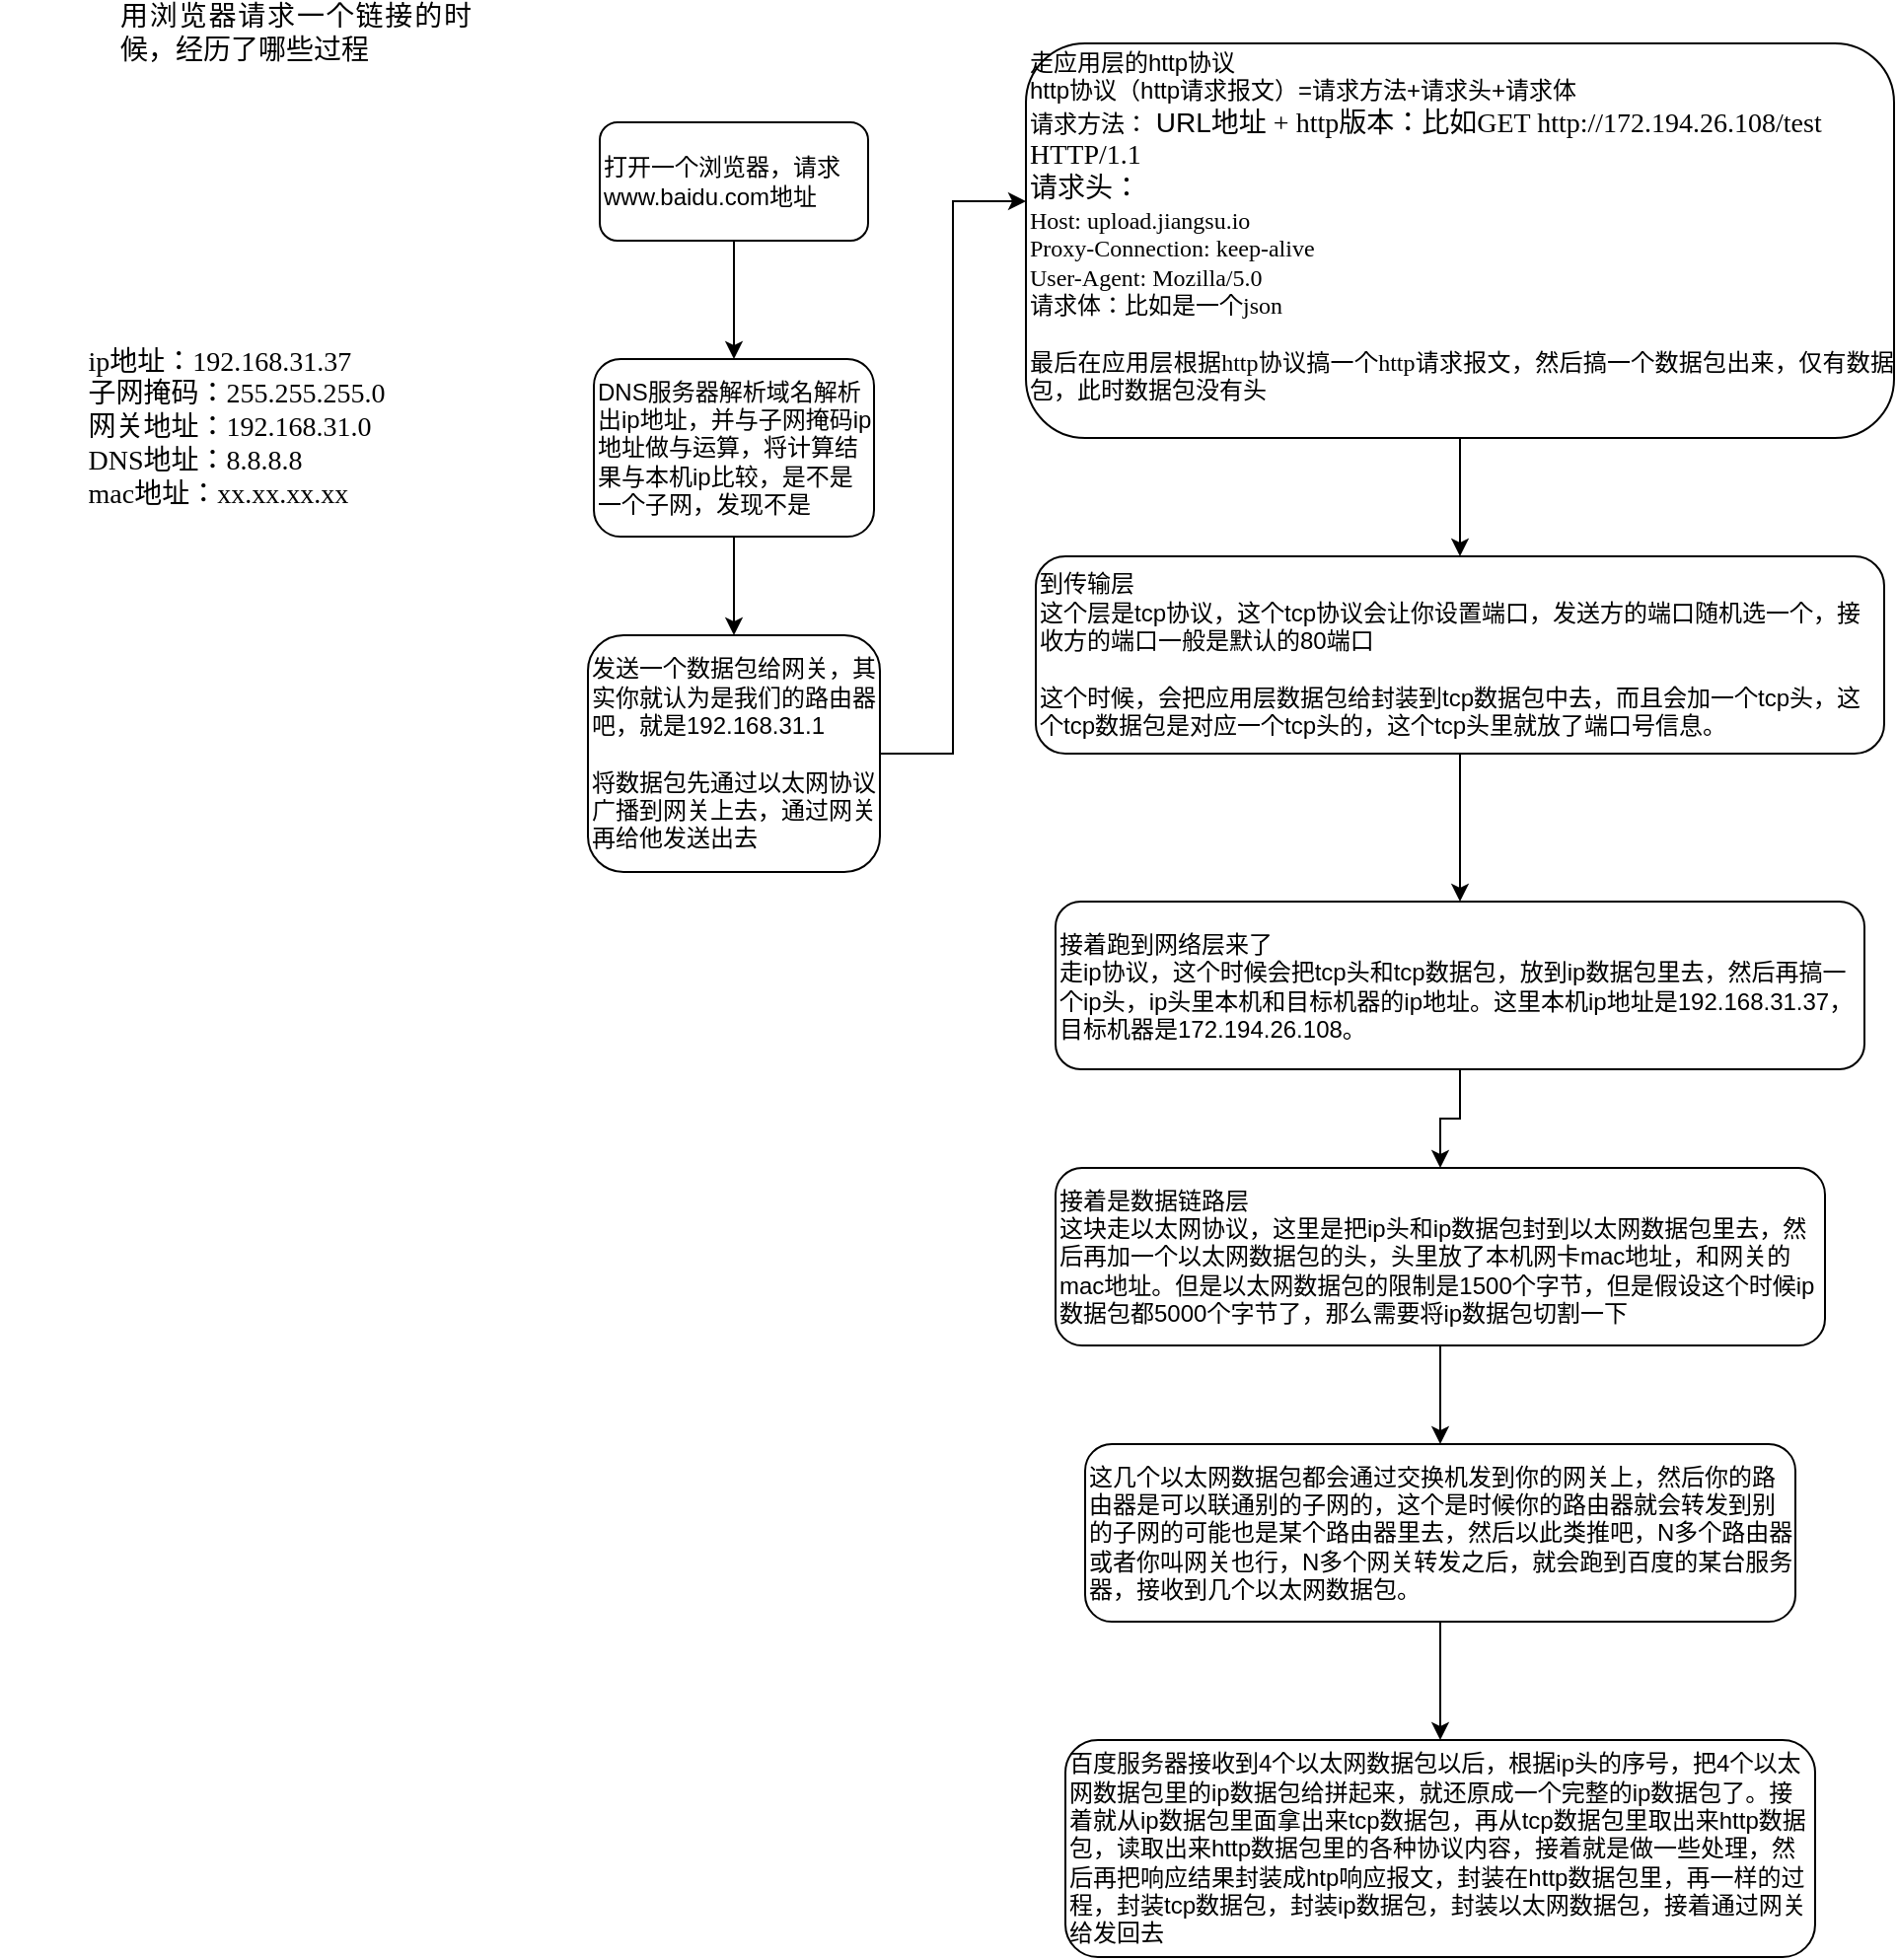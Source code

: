 <mxfile version="14.4.3" type="github">
  <diagram id="rSSRLArOoslDTdb2hbNu" name="第 1 页">
    <mxGraphModel dx="866" dy="586" grid="1" gridSize="10" guides="1" tooltips="1" connect="1" arrows="1" fold="1" page="1" pageScale="1" pageWidth="827" pageHeight="1169" math="0" shadow="0">
      <root>
        <mxCell id="0" />
        <mxCell id="1" parent="0" />
        <mxCell id="OYBuaDauncbpDj6LAISx-21" value="" style="group" vertex="1" connectable="0" parent="1">
          <mxGeometry x="50" y="70" width="960" height="980" as="geometry" />
        </mxCell>
        <mxCell id="OYBuaDauncbpDj6LAISx-2" value="&lt;p class=&quot;MsoNormal&quot; style=&quot;margin: 0pt 0pt 0.0pt ; text-align: justify ; font-family: &amp;#34;calibri&amp;#34; ; font-size: 10.5pt&quot;&gt;&lt;span style=&quot;font-size: 10.5pt&quot;&gt;ip&lt;font face=&quot;宋体&quot;&gt;地址：&lt;/font&gt;&lt;font face=&quot;Calibri&quot;&gt;192.168.31.37&lt;/font&gt;&lt;/span&gt;&lt;span style=&quot;font-size: 10.5pt&quot;&gt;&lt;/span&gt;&lt;/p&gt;&lt;p class=&quot;MsoNormal&quot; style=&quot;margin: 0pt 0pt 0.0pt ; text-align: justify ; font-family: &amp;#34;calibri&amp;#34; ; font-size: 10.5pt&quot;&gt;&lt;span style=&quot;font-size: 10.5pt&quot;&gt;&lt;font face=&quot;宋体&quot;&gt;子网掩码：&lt;/font&gt;255.255.255.0&lt;/span&gt;&lt;span style=&quot;font-size: 10.5pt&quot;&gt;&lt;/span&gt;&lt;/p&gt;&lt;p class=&quot;MsoNormal&quot; style=&quot;margin: 0pt 0pt 0.0pt ; text-align: justify ; font-family: &amp;#34;calibri&amp;#34; ; font-size: 10.5pt&quot;&gt;&lt;span style=&quot;font-size: 10.5pt&quot;&gt;&lt;font face=&quot;宋体&quot;&gt;网关地址：&lt;/font&gt;192.168.31.0&lt;/span&gt;&lt;span style=&quot;font-size: 10.5pt&quot;&gt;&lt;/span&gt;&lt;/p&gt;&lt;p class=&quot;MsoNormal&quot; style=&quot;margin: 0pt 0pt 0.0pt ; text-align: justify ; font-family: &amp;#34;calibri&amp;#34; ; font-size: 10.5pt&quot;&gt;&lt;span style=&quot;font-size: 10.5pt&quot;&gt;DNS&lt;font face=&quot;宋体&quot;&gt;地址：&lt;/font&gt;&lt;font face=&quot;Calibri&quot;&gt;8.8.8.8&lt;/font&gt;&lt;/span&gt;&lt;/p&gt;&lt;p class=&quot;MsoNormal&quot; style=&quot;margin: 0pt 0pt 0.0pt ; text-align: justify ; font-family: &amp;#34;calibri&amp;#34; ; font-size: 10.5pt&quot;&gt;&lt;span style=&quot;font-size: 10.5pt&quot;&gt;&lt;font face=&quot;Calibri&quot;&gt;mac地址：xx.xx.xx.xx&lt;/font&gt;&lt;/span&gt;&lt;/p&gt;" style="text;html=1;strokeColor=none;fillColor=none;align=center;verticalAlign=middle;whiteSpace=wrap;rounded=0;" vertex="1" parent="OYBuaDauncbpDj6LAISx-21">
          <mxGeometry y="150" width="240" height="110" as="geometry" />
        </mxCell>
        <mxCell id="OYBuaDauncbpDj6LAISx-8" value="走应用层的http协议&lt;br&gt;http协议（http请求报文）=请求方法+请求头+请求体&lt;br&gt;请求方法：&lt;span style=&quot;font-size: 10.5pt ; text-align: justify&quot;&gt;&amp;nbsp;URL&lt;/span&gt;&lt;font face=&quot;宋体&quot; style=&quot;font-size: 10.5pt ; text-align: justify&quot;&gt;地址 &lt;/font&gt;&lt;font face=&quot;Calibri&quot; style=&quot;font-size: 10.5pt ; text-align: justify&quot;&gt;+ http&lt;/font&gt;&lt;font face=&quot;宋体&quot; style=&quot;font-size: 10.5pt ; text-align: justify&quot;&gt;版本：比如&lt;/font&gt;&lt;font face=&quot;Calibri&quot; style=&quot;text-align: justify&quot;&gt;&lt;span style=&quot;font-size: 10.5pt&quot;&gt;GET http://172.194.26.108/test HTTP/1.1&lt;/span&gt;&lt;br&gt;&lt;span style=&quot;font-size: 14px&quot;&gt;请求头：&lt;br&gt;&lt;/span&gt;&lt;div&gt;Host: upload.jiangsu.io&lt;/div&gt;&lt;div&gt;Proxy-Connection: keep-alive&lt;/div&gt;&lt;div&gt;User-Agent: Mozilla/5.0&lt;/div&gt;&lt;div&gt;请求体：比如是一个json&lt;/div&gt;&lt;div&gt;&lt;br&gt;&lt;/div&gt;&lt;div&gt;最后在应用层根据http协议搞一个http请求报文，然后搞一个数据包出来，仅有数据包，此时数据包没有头&lt;/div&gt;&lt;div&gt;&lt;br&gt;&lt;/div&gt;&lt;/font&gt;" style="rounded=1;whiteSpace=wrap;html=1;align=left;" vertex="1" parent="OYBuaDauncbpDj6LAISx-21">
          <mxGeometry x="520" y="10" width="440" height="200" as="geometry" />
        </mxCell>
        <mxCell id="OYBuaDauncbpDj6LAISx-9" value="到传输层&lt;br&gt;这个层是tcp协议，这个tcp协议会让你设置端口，发送方的端口随机选一个，接收方的端口一般是默认的80端口&lt;br&gt;&lt;br&gt;这个时候，会把应用层数据包给封装到tcp数据包中去，而且会加一个tcp头，这个tcp数据包是对应一个tcp头的，这个tcp头里就放了端口号信息。" style="rounded=1;whiteSpace=wrap;html=1;align=left;" vertex="1" parent="OYBuaDauncbpDj6LAISx-21">
          <mxGeometry x="525" y="270" width="430" height="100" as="geometry" />
        </mxCell>
        <mxCell id="OYBuaDauncbpDj6LAISx-11" value="接着跑到网络层来了&lt;br&gt;走ip协议，这个时候会把tcp头和tcp数据包，放到ip数据包里去，然后再搞一个ip头，ip头里本机和目标机器的ip地址。这里本机ip地址是192.168.31.37，目标机器是172.194.26.108。" style="rounded=1;whiteSpace=wrap;html=1;align=left;" vertex="1" parent="OYBuaDauncbpDj6LAISx-21">
          <mxGeometry x="535" y="445" width="410" height="85" as="geometry" />
        </mxCell>
        <mxCell id="OYBuaDauncbpDj6LAISx-13" value="接着是数据链路层&lt;br&gt;这块走以太网协议，这里是把ip头和ip数据包封到以太网数据包里去，然后再加一个以太网数据包的头，头里放了本机网卡mac地址，和网关的mac地址。但是以太网数据包的限制是1500个字节，但是假设这个时候ip数据包都5000个字节了，那么需要将ip数据包切割一下" style="rounded=1;whiteSpace=wrap;html=1;align=left;" vertex="1" parent="OYBuaDauncbpDj6LAISx-21">
          <mxGeometry x="535" y="580" width="390" height="90" as="geometry" />
        </mxCell>
        <mxCell id="OYBuaDauncbpDj6LAISx-15" value="这几个以太网数据包都会通过交换机发到你的网关上，然后你的路由器是可以联通别的子网的，这个是时候你的路由器就会转发到别的子网的可能也是某个路由器里去，然后以此类推吧，N多个路由器或者你叫网关也行，N多个网关转发之后，就会跑到百度的某台服务器，接收到几个以太网数据包。" style="rounded=1;whiteSpace=wrap;html=1;align=left;" vertex="1" parent="OYBuaDauncbpDj6LAISx-21">
          <mxGeometry x="550" y="720" width="360" height="90" as="geometry" />
        </mxCell>
        <mxCell id="OYBuaDauncbpDj6LAISx-17" value="百度服务器接收到4个以太网数据包以后，根据ip头的序号，把4个以太网数据包里的ip数据包给拼起来，就还原成一个完整的ip数据包了。接着就从ip数据包里面拿出来tcp数据包，再从tcp数据包里取出来http数据包，读取出来http数据包里的各种协议内容，接着就是做一些处理，然后再把响应结果封装成htp响应报文，封装在http数据包里，再一样的过程，封装tcp数据包，封装ip数据包，封装以太网数据包，接着通过网关给发回去" style="rounded=1;whiteSpace=wrap;html=1;align=left;" vertex="1" parent="OYBuaDauncbpDj6LAISx-21">
          <mxGeometry x="540" y="870" width="380" height="110" as="geometry" />
        </mxCell>
        <mxCell id="OYBuaDauncbpDj6LAISx-20" value="" style="group" vertex="1" connectable="0" parent="OYBuaDauncbpDj6LAISx-21">
          <mxGeometry x="60" width="386" height="430" as="geometry" />
        </mxCell>
        <mxCell id="OYBuaDauncbpDj6LAISx-1" value="&lt;p class=&quot;MsoNormal&quot; style=&quot;margin: 0pt 0pt 0.0pt ; text-align: justify ; font-family: &amp;#34;calibri&amp;#34; ; font-size: 10.5pt&quot;&gt;&lt;span style=&quot;font-size: 10.5pt&quot;&gt;&lt;font face=&quot;宋体&quot;&gt;用浏览器请求一个链接的时候，经历了哪些过程&lt;/font&gt;&lt;/span&gt;&lt;/p&gt;" style="text;html=1;strokeColor=none;fillColor=none;align=center;verticalAlign=middle;whiteSpace=wrap;rounded=0;" vertex="1" parent="OYBuaDauncbpDj6LAISx-20">
          <mxGeometry width="180" height="10" as="geometry" />
        </mxCell>
        <mxCell id="OYBuaDauncbpDj6LAISx-3" value="打开一个浏览器，请求www.baidu.com地址" style="rounded=1;whiteSpace=wrap;html=1;align=left;" vertex="1" parent="OYBuaDauncbpDj6LAISx-20">
          <mxGeometry x="244" y="50" width="136" height="60" as="geometry" />
        </mxCell>
        <mxCell id="OYBuaDauncbpDj6LAISx-4" value="DNS服务器解析域名解析出ip地址，并与子网掩码ip地址做与运算，将计算结果与本机ip比较，是不是一个子网，发现不是&lt;br&gt;" style="rounded=1;whiteSpace=wrap;html=1;align=left;" vertex="1" parent="OYBuaDauncbpDj6LAISx-20">
          <mxGeometry x="241" y="170" width="142" height="90" as="geometry" />
        </mxCell>
        <mxCell id="OYBuaDauncbpDj6LAISx-5" value="" style="edgeStyle=orthogonalEdgeStyle;rounded=0;orthogonalLoop=1;jettySize=auto;html=1;" edge="1" parent="OYBuaDauncbpDj6LAISx-20" source="OYBuaDauncbpDj6LAISx-3" target="OYBuaDauncbpDj6LAISx-4">
          <mxGeometry relative="1" as="geometry" />
        </mxCell>
        <mxCell id="OYBuaDauncbpDj6LAISx-6" value="发送一个数据包给网关，其实你就认为是我们的路由器吧，就是192.168.31.1&lt;br&gt;&lt;br&gt;将数据包先通过以太网协议广播到网关上去，通过网关再给他发送出去" style="rounded=1;whiteSpace=wrap;html=1;align=left;" vertex="1" parent="OYBuaDauncbpDj6LAISx-20">
          <mxGeometry x="238" y="310" width="148" height="120" as="geometry" />
        </mxCell>
        <mxCell id="OYBuaDauncbpDj6LAISx-7" value="" style="edgeStyle=orthogonalEdgeStyle;rounded=0;orthogonalLoop=1;jettySize=auto;html=1;" edge="1" parent="OYBuaDauncbpDj6LAISx-20" source="OYBuaDauncbpDj6LAISx-4" target="OYBuaDauncbpDj6LAISx-6">
          <mxGeometry relative="1" as="geometry" />
        </mxCell>
        <mxCell id="OYBuaDauncbpDj6LAISx-19" style="edgeStyle=orthogonalEdgeStyle;rounded=0;orthogonalLoop=1;jettySize=auto;html=1;entryX=0;entryY=0.4;entryDx=0;entryDy=0;entryPerimeter=0;" edge="1" parent="OYBuaDauncbpDj6LAISx-21" source="OYBuaDauncbpDj6LAISx-6" target="OYBuaDauncbpDj6LAISx-8">
          <mxGeometry relative="1" as="geometry" />
        </mxCell>
        <mxCell id="OYBuaDauncbpDj6LAISx-10" value="" style="edgeStyle=orthogonalEdgeStyle;rounded=0;orthogonalLoop=1;jettySize=auto;html=1;" edge="1" parent="OYBuaDauncbpDj6LAISx-21" source="OYBuaDauncbpDj6LAISx-8" target="OYBuaDauncbpDj6LAISx-9">
          <mxGeometry relative="1" as="geometry" />
        </mxCell>
        <mxCell id="OYBuaDauncbpDj6LAISx-12" value="" style="edgeStyle=orthogonalEdgeStyle;rounded=0;orthogonalLoop=1;jettySize=auto;html=1;" edge="1" parent="OYBuaDauncbpDj6LAISx-21" source="OYBuaDauncbpDj6LAISx-9" target="OYBuaDauncbpDj6LAISx-11">
          <mxGeometry relative="1" as="geometry" />
        </mxCell>
        <mxCell id="OYBuaDauncbpDj6LAISx-14" value="" style="edgeStyle=orthogonalEdgeStyle;rounded=0;orthogonalLoop=1;jettySize=auto;html=1;" edge="1" parent="OYBuaDauncbpDj6LAISx-21" source="OYBuaDauncbpDj6LAISx-11" target="OYBuaDauncbpDj6LAISx-13">
          <mxGeometry relative="1" as="geometry" />
        </mxCell>
        <mxCell id="OYBuaDauncbpDj6LAISx-16" value="" style="edgeStyle=orthogonalEdgeStyle;rounded=0;orthogonalLoop=1;jettySize=auto;html=1;" edge="1" parent="OYBuaDauncbpDj6LAISx-21" source="OYBuaDauncbpDj6LAISx-13" target="OYBuaDauncbpDj6LAISx-15">
          <mxGeometry relative="1" as="geometry" />
        </mxCell>
        <mxCell id="OYBuaDauncbpDj6LAISx-18" value="" style="edgeStyle=orthogonalEdgeStyle;rounded=0;orthogonalLoop=1;jettySize=auto;html=1;" edge="1" parent="OYBuaDauncbpDj6LAISx-21" source="OYBuaDauncbpDj6LAISx-15" target="OYBuaDauncbpDj6LAISx-17">
          <mxGeometry relative="1" as="geometry" />
        </mxCell>
      </root>
    </mxGraphModel>
  </diagram>
</mxfile>
